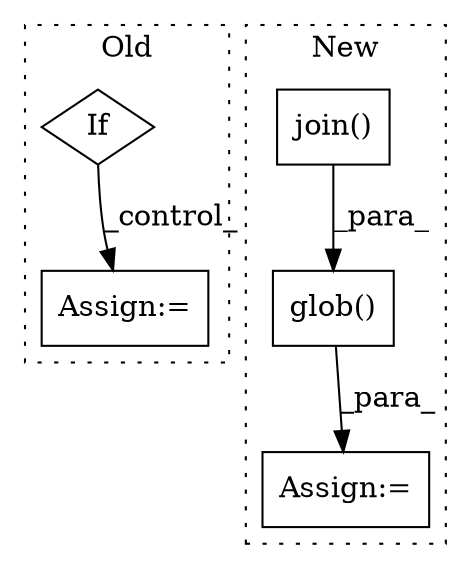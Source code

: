 digraph G {
subgraph cluster0 {
1 [label="If" a="96" s="4347" l="3" shape="diamond"];
4 [label="Assign:=" a="68" s="4394" l="3" shape="box"];
label = "Old";
style="dotted";
}
subgraph cluster1 {
2 [label="glob()" a="75" s="4511,4526" l="8,1" shape="box"];
3 [label="Assign:=" a="68" s="4472" l="3" shape="box"];
5 [label="join()" a="75" s="4359,4390" l="13,1" shape="box"];
label = "New";
style="dotted";
}
1 -> 4 [label="_control_"];
2 -> 3 [label="_para_"];
5 -> 2 [label="_para_"];
}